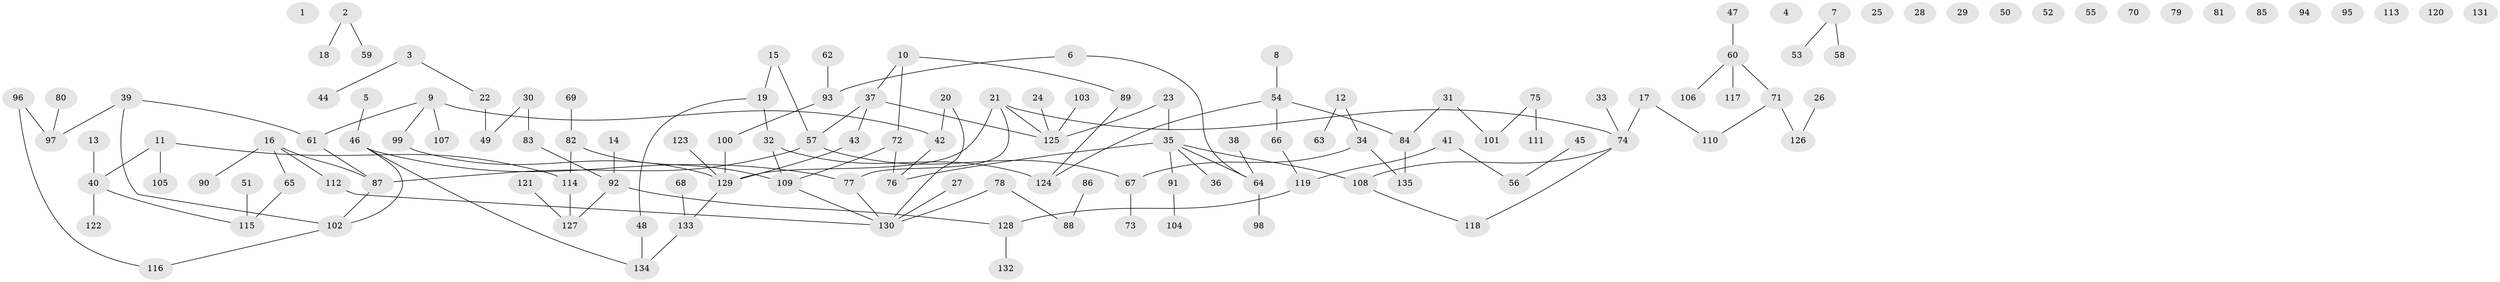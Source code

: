 // coarse degree distribution, {5: 0.14285714285714285, 4: 0.14285714285714285, 1: 0.22857142857142856, 3: 0.2, 2: 0.22857142857142856, 7: 0.05714285714285714}
// Generated by graph-tools (version 1.1) at 2025/48/03/04/25 22:48:31]
// undirected, 135 vertices, 135 edges
graph export_dot {
  node [color=gray90,style=filled];
  1;
  2;
  3;
  4;
  5;
  6;
  7;
  8;
  9;
  10;
  11;
  12;
  13;
  14;
  15;
  16;
  17;
  18;
  19;
  20;
  21;
  22;
  23;
  24;
  25;
  26;
  27;
  28;
  29;
  30;
  31;
  32;
  33;
  34;
  35;
  36;
  37;
  38;
  39;
  40;
  41;
  42;
  43;
  44;
  45;
  46;
  47;
  48;
  49;
  50;
  51;
  52;
  53;
  54;
  55;
  56;
  57;
  58;
  59;
  60;
  61;
  62;
  63;
  64;
  65;
  66;
  67;
  68;
  69;
  70;
  71;
  72;
  73;
  74;
  75;
  76;
  77;
  78;
  79;
  80;
  81;
  82;
  83;
  84;
  85;
  86;
  87;
  88;
  89;
  90;
  91;
  92;
  93;
  94;
  95;
  96;
  97;
  98;
  99;
  100;
  101;
  102;
  103;
  104;
  105;
  106;
  107;
  108;
  109;
  110;
  111;
  112;
  113;
  114;
  115;
  116;
  117;
  118;
  119;
  120;
  121;
  122;
  123;
  124;
  125;
  126;
  127;
  128;
  129;
  130;
  131;
  132;
  133;
  134;
  135;
  2 -- 18;
  2 -- 59;
  3 -- 22;
  3 -- 44;
  5 -- 46;
  6 -- 64;
  6 -- 93;
  7 -- 53;
  7 -- 58;
  8 -- 54;
  9 -- 42;
  9 -- 61;
  9 -- 99;
  9 -- 107;
  10 -- 37;
  10 -- 72;
  10 -- 89;
  11 -- 40;
  11 -- 105;
  11 -- 114;
  12 -- 34;
  12 -- 63;
  13 -- 40;
  14 -- 92;
  15 -- 19;
  15 -- 57;
  16 -- 65;
  16 -- 87;
  16 -- 90;
  16 -- 112;
  17 -- 74;
  17 -- 110;
  19 -- 32;
  19 -- 48;
  20 -- 42;
  20 -- 130;
  21 -- 74;
  21 -- 77;
  21 -- 125;
  21 -- 129;
  22 -- 49;
  23 -- 35;
  23 -- 125;
  24 -- 125;
  26 -- 126;
  27 -- 130;
  30 -- 49;
  30 -- 83;
  31 -- 84;
  31 -- 101;
  32 -- 109;
  32 -- 124;
  33 -- 74;
  34 -- 67;
  34 -- 135;
  35 -- 36;
  35 -- 64;
  35 -- 76;
  35 -- 91;
  35 -- 108;
  37 -- 43;
  37 -- 57;
  37 -- 125;
  38 -- 64;
  39 -- 61;
  39 -- 97;
  39 -- 102;
  40 -- 115;
  40 -- 122;
  41 -- 56;
  41 -- 119;
  42 -- 76;
  43 -- 129;
  45 -- 56;
  46 -- 77;
  46 -- 102;
  46 -- 134;
  47 -- 60;
  48 -- 134;
  51 -- 115;
  54 -- 66;
  54 -- 84;
  54 -- 124;
  57 -- 67;
  57 -- 87;
  60 -- 71;
  60 -- 106;
  60 -- 117;
  61 -- 87;
  62 -- 93;
  64 -- 98;
  65 -- 115;
  66 -- 119;
  67 -- 73;
  68 -- 133;
  69 -- 82;
  71 -- 110;
  71 -- 126;
  72 -- 76;
  72 -- 109;
  74 -- 108;
  74 -- 118;
  75 -- 101;
  75 -- 111;
  77 -- 130;
  78 -- 88;
  78 -- 130;
  80 -- 97;
  82 -- 109;
  82 -- 114;
  83 -- 92;
  84 -- 135;
  86 -- 88;
  87 -- 102;
  89 -- 124;
  91 -- 104;
  92 -- 127;
  92 -- 128;
  93 -- 100;
  96 -- 97;
  96 -- 116;
  99 -- 129;
  100 -- 129;
  102 -- 116;
  103 -- 125;
  108 -- 118;
  109 -- 130;
  112 -- 130;
  114 -- 127;
  119 -- 128;
  121 -- 127;
  123 -- 129;
  128 -- 132;
  129 -- 133;
  133 -- 134;
}
